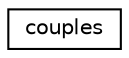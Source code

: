 digraph "Graphical Class Hierarchy"
{
  edge [fontname="Helvetica",fontsize="10",labelfontname="Helvetica",labelfontsize="10"];
  node [fontname="Helvetica",fontsize="10",shape=record];
  rankdir="LR";
  Node1 [label="couples",height=0.2,width=0.4,color="black", fillcolor="white", style="filled",URL="$classcouples.html",tooltip="COUPLE CLASS Contains all the information about COUPLES formed. "];
}
